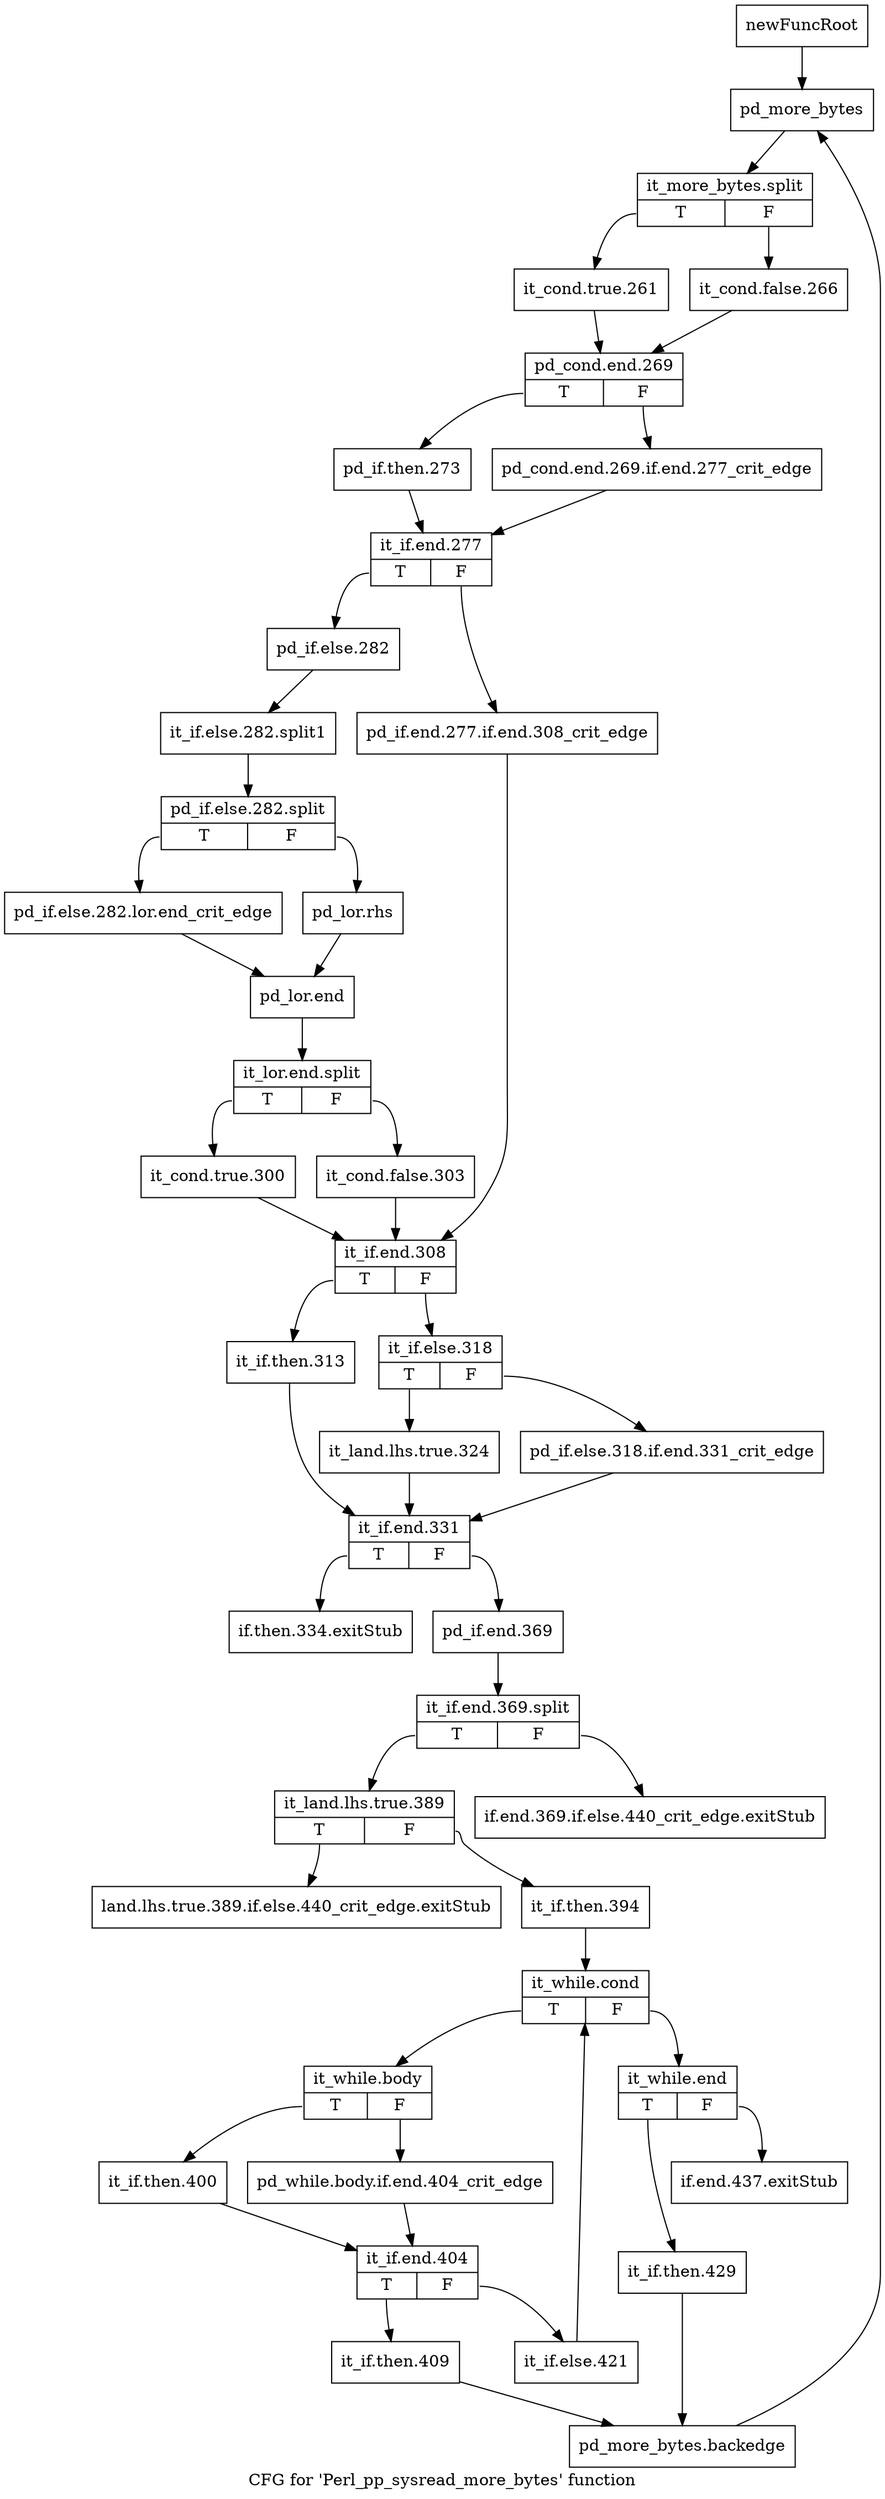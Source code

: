 digraph "CFG for 'Perl_pp_sysread_more_bytes' function" {
	label="CFG for 'Perl_pp_sysread_more_bytes' function";

	Node0x50ea730 [shape=record,label="{newFuncRoot}"];
	Node0x50ea730 -> Node0x50ea8c0;
	Node0x50ea780 [shape=record,label="{if.then.334.exitStub}"];
	Node0x50ea7d0 [shape=record,label="{if.end.369.if.else.440_crit_edge.exitStub}"];
	Node0x50ea820 [shape=record,label="{land.lhs.true.389.if.else.440_crit_edge.exitStub}"];
	Node0x50ea870 [shape=record,label="{if.end.437.exitStub}"];
	Node0x50ea8c0 [shape=record,label="{pd_more_bytes}"];
	Node0x50ea8c0 -> Node0x660d030;
	Node0x660d030 [shape=record,label="{it_more_bytes.split|{<s0>T|<s1>F}}"];
	Node0x660d030:s0 -> Node0x50ea960;
	Node0x660d030:s1 -> Node0x50ea910;
	Node0x50ea910 [shape=record,label="{it_cond.false.266}"];
	Node0x50ea910 -> Node0x50ea9b0;
	Node0x50ea960 [shape=record,label="{it_cond.true.261}"];
	Node0x50ea960 -> Node0x50ea9b0;
	Node0x50ea9b0 [shape=record,label="{pd_cond.end.269|{<s0>T|<s1>F}}"];
	Node0x50ea9b0:s0 -> Node0x50eaa50;
	Node0x50ea9b0:s1 -> Node0x50eaa00;
	Node0x50eaa00 [shape=record,label="{pd_cond.end.269.if.end.277_crit_edge}"];
	Node0x50eaa00 -> Node0x50eaaa0;
	Node0x50eaa50 [shape=record,label="{pd_if.then.273}"];
	Node0x50eaa50 -> Node0x50eaaa0;
	Node0x50eaaa0 [shape=record,label="{it_if.end.277|{<s0>T|<s1>F}}"];
	Node0x50eaaa0:s0 -> Node0x50eab40;
	Node0x50eaaa0:s1 -> Node0x50eaaf0;
	Node0x50eaaf0 [shape=record,label="{pd_if.end.277.if.end.308_crit_edge}"];
	Node0x50eaaf0 -> Node0x50ead20;
	Node0x50eab40 [shape=record,label="{pd_if.else.282}"];
	Node0x50eab40 -> Node0x660cd30;
	Node0x660cd30 [shape=record,label="{it_if.else.282.split1}"];
	Node0x660cd30 -> Node0x660cf60;
	Node0x660cf60 [shape=record,label="{pd_if.else.282.split|{<s0>T|<s1>F}}"];
	Node0x660cf60:s0 -> Node0x50eabe0;
	Node0x660cf60:s1 -> Node0x50eab90;
	Node0x50eab90 [shape=record,label="{pd_lor.rhs}"];
	Node0x50eab90 -> Node0x50eac30;
	Node0x50eabe0 [shape=record,label="{pd_if.else.282.lor.end_crit_edge}"];
	Node0x50eabe0 -> Node0x50eac30;
	Node0x50eac30 [shape=record,label="{pd_lor.end}"];
	Node0x50eac30 -> Node0x660cbb0;
	Node0x660cbb0 [shape=record,label="{it_lor.end.split|{<s0>T|<s1>F}}"];
	Node0x660cbb0:s0 -> Node0x50eacd0;
	Node0x660cbb0:s1 -> Node0x50eac80;
	Node0x50eac80 [shape=record,label="{it_cond.false.303}"];
	Node0x50eac80 -> Node0x50ead20;
	Node0x50eacd0 [shape=record,label="{it_cond.true.300}"];
	Node0x50eacd0 -> Node0x50ead20;
	Node0x50ead20 [shape=record,label="{it_if.end.308|{<s0>T|<s1>F}}"];
	Node0x50ead20:s0 -> Node0x50eae60;
	Node0x50ead20:s1 -> Node0x50ead70;
	Node0x50ead70 [shape=record,label="{it_if.else.318|{<s0>T|<s1>F}}"];
	Node0x50ead70:s0 -> Node0x50eae10;
	Node0x50ead70:s1 -> Node0x50eadc0;
	Node0x50eadc0 [shape=record,label="{pd_if.else.318.if.end.331_crit_edge}"];
	Node0x50eadc0 -> Node0x50eaeb0;
	Node0x50eae10 [shape=record,label="{it_land.lhs.true.324}"];
	Node0x50eae10 -> Node0x50eaeb0;
	Node0x50eae60 [shape=record,label="{it_if.then.313}"];
	Node0x50eae60 -> Node0x50eaeb0;
	Node0x50eaeb0 [shape=record,label="{it_if.end.331|{<s0>T|<s1>F}}"];
	Node0x50eaeb0:s0 -> Node0x50ea780;
	Node0x50eaeb0:s1 -> Node0x50eaf00;
	Node0x50eaf00 [shape=record,label="{pd_if.end.369}"];
	Node0x50eaf00 -> Node0x6786b40;
	Node0x6786b40 [shape=record,label="{it_if.end.369.split|{<s0>T|<s1>F}}"];
	Node0x6786b40:s0 -> Node0x50eaf50;
	Node0x6786b40:s1 -> Node0x50ea7d0;
	Node0x50eaf50 [shape=record,label="{it_land.lhs.true.389|{<s0>T|<s1>F}}"];
	Node0x50eaf50:s0 -> Node0x50ea820;
	Node0x50eaf50:s1 -> Node0x50eafa0;
	Node0x50eafa0 [shape=record,label="{it_if.then.394}"];
	Node0x50eafa0 -> Node0x50eaff0;
	Node0x50eaff0 [shape=record,label="{it_while.cond|{<s0>T|<s1>F}}"];
	Node0x50eaff0:s0 -> Node0x50eb0e0;
	Node0x50eaff0:s1 -> Node0x50eb040;
	Node0x50eb040 [shape=record,label="{it_while.end|{<s0>T|<s1>F}}"];
	Node0x50eb040:s0 -> Node0x50eb090;
	Node0x50eb040:s1 -> Node0x50ea870;
	Node0x50eb090 [shape=record,label="{it_if.then.429}"];
	Node0x50eb090 -> Node0x50eb2c0;
	Node0x50eb0e0 [shape=record,label="{it_while.body|{<s0>T|<s1>F}}"];
	Node0x50eb0e0:s0 -> Node0x50eb180;
	Node0x50eb0e0:s1 -> Node0x50eb130;
	Node0x50eb130 [shape=record,label="{pd_while.body.if.end.404_crit_edge}"];
	Node0x50eb130 -> Node0x50eb1d0;
	Node0x50eb180 [shape=record,label="{it_if.then.400}"];
	Node0x50eb180 -> Node0x50eb1d0;
	Node0x50eb1d0 [shape=record,label="{it_if.end.404|{<s0>T|<s1>F}}"];
	Node0x50eb1d0:s0 -> Node0x50eb270;
	Node0x50eb1d0:s1 -> Node0x50eb220;
	Node0x50eb220 [shape=record,label="{it_if.else.421}"];
	Node0x50eb220 -> Node0x50eaff0;
	Node0x50eb270 [shape=record,label="{it_if.then.409}"];
	Node0x50eb270 -> Node0x50eb2c0;
	Node0x50eb2c0 [shape=record,label="{pd_more_bytes.backedge}"];
	Node0x50eb2c0 -> Node0x50ea8c0;
}
